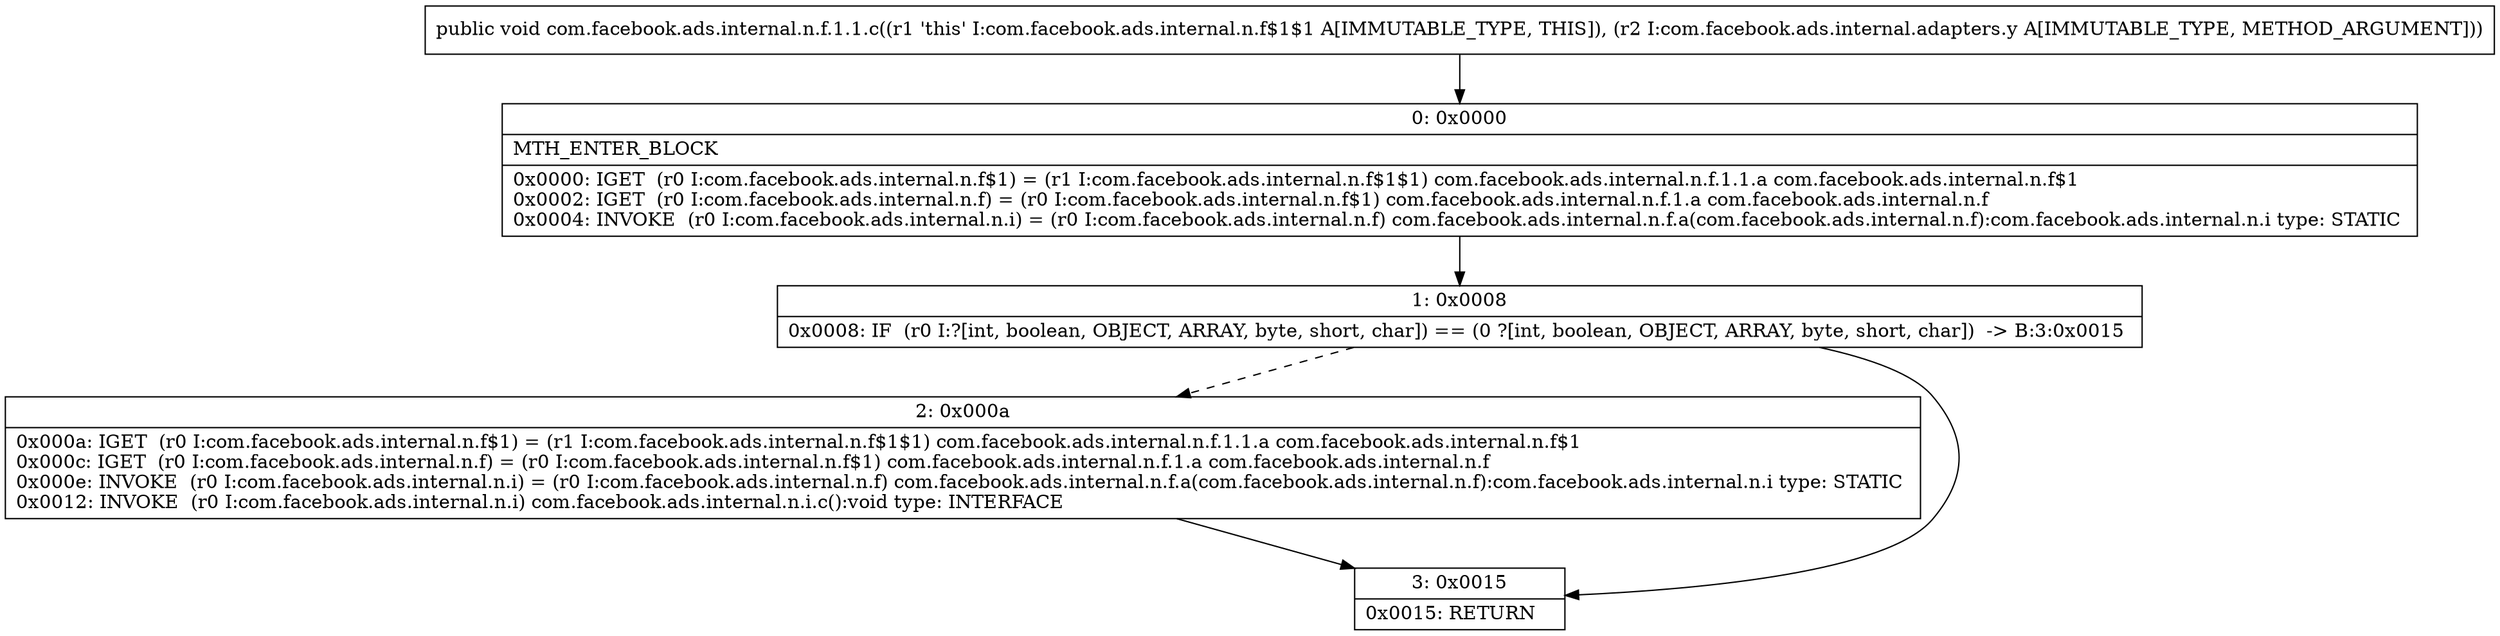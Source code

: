 digraph "CFG forcom.facebook.ads.internal.n.f.1.1.c(Lcom\/facebook\/ads\/internal\/adapters\/y;)V" {
Node_0 [shape=record,label="{0\:\ 0x0000|MTH_ENTER_BLOCK\l|0x0000: IGET  (r0 I:com.facebook.ads.internal.n.f$1) = (r1 I:com.facebook.ads.internal.n.f$1$1) com.facebook.ads.internal.n.f.1.1.a com.facebook.ads.internal.n.f$1 \l0x0002: IGET  (r0 I:com.facebook.ads.internal.n.f) = (r0 I:com.facebook.ads.internal.n.f$1) com.facebook.ads.internal.n.f.1.a com.facebook.ads.internal.n.f \l0x0004: INVOKE  (r0 I:com.facebook.ads.internal.n.i) = (r0 I:com.facebook.ads.internal.n.f) com.facebook.ads.internal.n.f.a(com.facebook.ads.internal.n.f):com.facebook.ads.internal.n.i type: STATIC \l}"];
Node_1 [shape=record,label="{1\:\ 0x0008|0x0008: IF  (r0 I:?[int, boolean, OBJECT, ARRAY, byte, short, char]) == (0 ?[int, boolean, OBJECT, ARRAY, byte, short, char])  \-\> B:3:0x0015 \l}"];
Node_2 [shape=record,label="{2\:\ 0x000a|0x000a: IGET  (r0 I:com.facebook.ads.internal.n.f$1) = (r1 I:com.facebook.ads.internal.n.f$1$1) com.facebook.ads.internal.n.f.1.1.a com.facebook.ads.internal.n.f$1 \l0x000c: IGET  (r0 I:com.facebook.ads.internal.n.f) = (r0 I:com.facebook.ads.internal.n.f$1) com.facebook.ads.internal.n.f.1.a com.facebook.ads.internal.n.f \l0x000e: INVOKE  (r0 I:com.facebook.ads.internal.n.i) = (r0 I:com.facebook.ads.internal.n.f) com.facebook.ads.internal.n.f.a(com.facebook.ads.internal.n.f):com.facebook.ads.internal.n.i type: STATIC \l0x0012: INVOKE  (r0 I:com.facebook.ads.internal.n.i) com.facebook.ads.internal.n.i.c():void type: INTERFACE \l}"];
Node_3 [shape=record,label="{3\:\ 0x0015|0x0015: RETURN   \l}"];
MethodNode[shape=record,label="{public void com.facebook.ads.internal.n.f.1.1.c((r1 'this' I:com.facebook.ads.internal.n.f$1$1 A[IMMUTABLE_TYPE, THIS]), (r2 I:com.facebook.ads.internal.adapters.y A[IMMUTABLE_TYPE, METHOD_ARGUMENT])) }"];
MethodNode -> Node_0;
Node_0 -> Node_1;
Node_1 -> Node_2[style=dashed];
Node_1 -> Node_3;
Node_2 -> Node_3;
}

